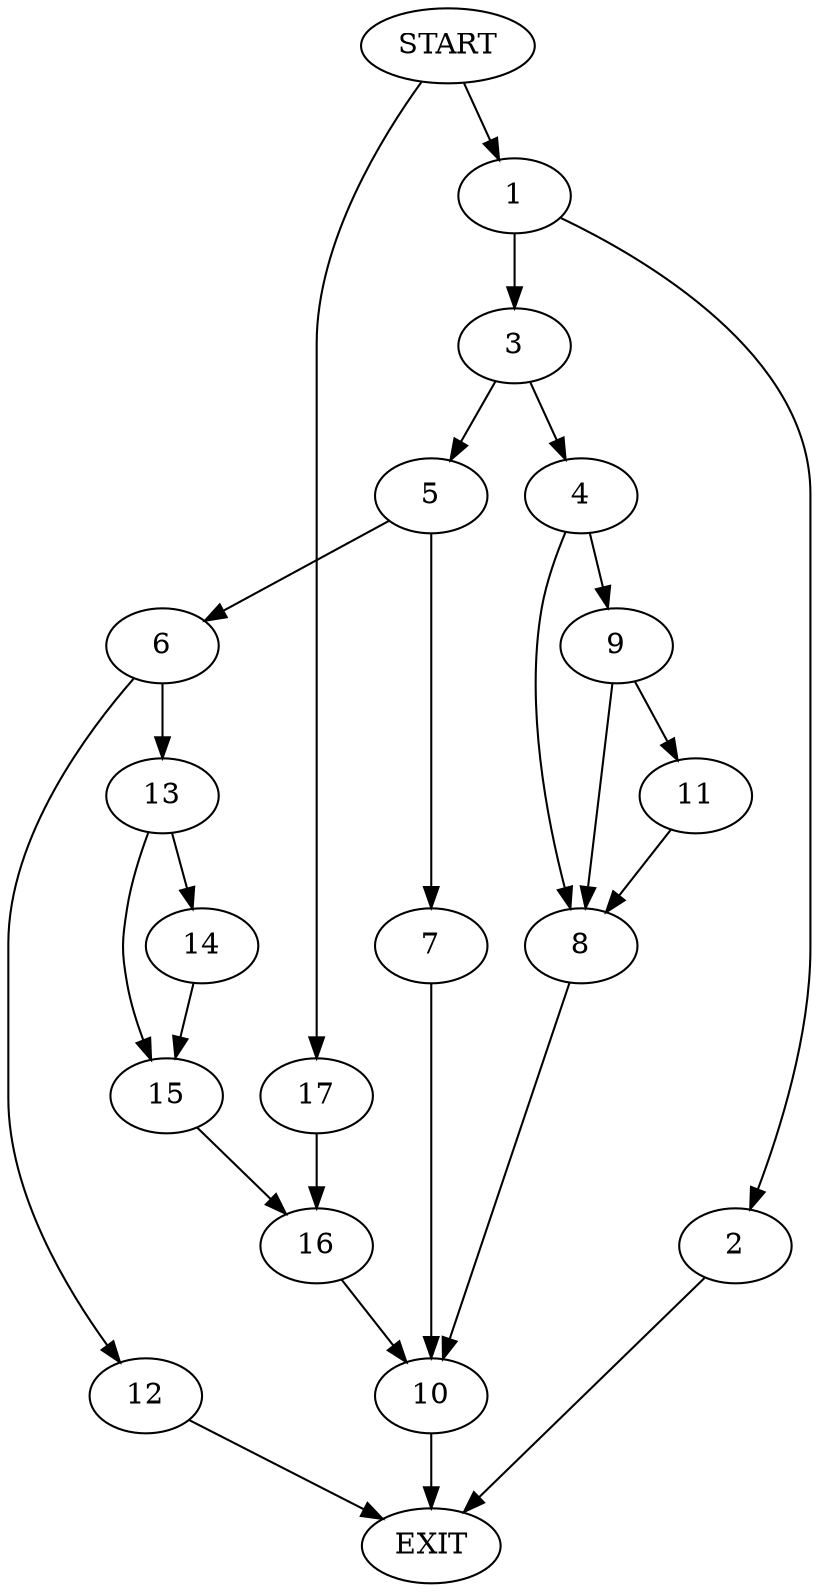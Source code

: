 digraph {
0 [label="START"]
18 [label="EXIT"]
0 -> 1
1 -> 2
1 -> 3
3 -> 4
3 -> 5
2 -> 18
5 -> 6
5 -> 7
4 -> 8
4 -> 9
8 -> 10
9 -> 8
9 -> 11
11 -> 8
10 -> 18
7 -> 10
6 -> 12
6 -> 13
13 -> 14
13 -> 15
12 -> 18
15 -> 16
14 -> 15
16 -> 10
0 -> 17
17 -> 16
}
